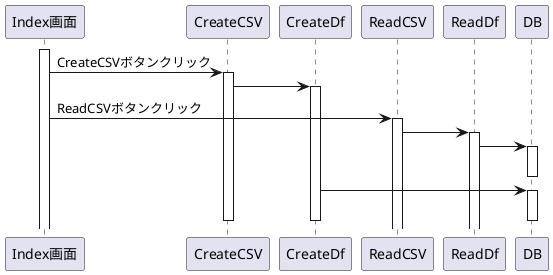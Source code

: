 @startuml

activate Index画面
Index画面 -> CreateCSV: CreateCSVボタンクリック
activate CreateCSV
CreateCSV -> CreateDf
activate CreateDf

Index画面 -> ReadCSV: ReadCSVボタンクリック
activate ReadCSV
ReadCSV -> ReadDf
activate ReadDf
ReadDf -> DB
activate DB
deactivate DB

CreateDf -> DB
activate DB
deactivate DB
deactivate CreateDf
deactivate CreateCSV



' deactivate Index画面

@enduml